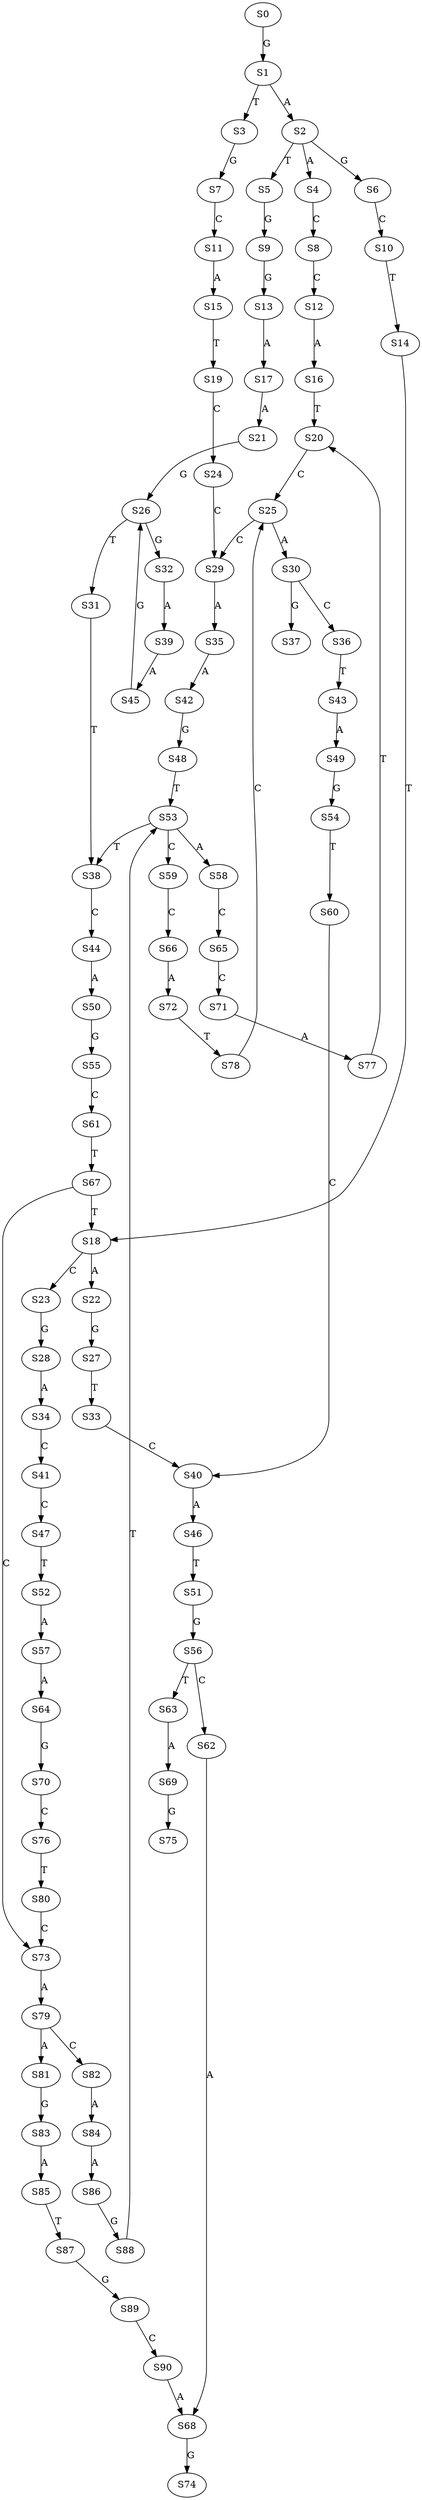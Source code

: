 strict digraph  {
	S0 -> S1 [ label = G ];
	S1 -> S2 [ label = A ];
	S1 -> S3 [ label = T ];
	S2 -> S4 [ label = A ];
	S2 -> S5 [ label = T ];
	S2 -> S6 [ label = G ];
	S3 -> S7 [ label = G ];
	S4 -> S8 [ label = C ];
	S5 -> S9 [ label = G ];
	S6 -> S10 [ label = C ];
	S7 -> S11 [ label = C ];
	S8 -> S12 [ label = C ];
	S9 -> S13 [ label = G ];
	S10 -> S14 [ label = T ];
	S11 -> S15 [ label = A ];
	S12 -> S16 [ label = A ];
	S13 -> S17 [ label = A ];
	S14 -> S18 [ label = T ];
	S15 -> S19 [ label = T ];
	S16 -> S20 [ label = T ];
	S17 -> S21 [ label = A ];
	S18 -> S22 [ label = A ];
	S18 -> S23 [ label = C ];
	S19 -> S24 [ label = C ];
	S20 -> S25 [ label = C ];
	S21 -> S26 [ label = G ];
	S22 -> S27 [ label = G ];
	S23 -> S28 [ label = G ];
	S24 -> S29 [ label = C ];
	S25 -> S29 [ label = C ];
	S25 -> S30 [ label = A ];
	S26 -> S31 [ label = T ];
	S26 -> S32 [ label = G ];
	S27 -> S33 [ label = T ];
	S28 -> S34 [ label = A ];
	S29 -> S35 [ label = A ];
	S30 -> S36 [ label = C ];
	S30 -> S37 [ label = G ];
	S31 -> S38 [ label = T ];
	S32 -> S39 [ label = A ];
	S33 -> S40 [ label = C ];
	S34 -> S41 [ label = C ];
	S35 -> S42 [ label = A ];
	S36 -> S43 [ label = T ];
	S38 -> S44 [ label = C ];
	S39 -> S45 [ label = A ];
	S40 -> S46 [ label = A ];
	S41 -> S47 [ label = C ];
	S42 -> S48 [ label = G ];
	S43 -> S49 [ label = A ];
	S44 -> S50 [ label = A ];
	S45 -> S26 [ label = G ];
	S46 -> S51 [ label = T ];
	S47 -> S52 [ label = T ];
	S48 -> S53 [ label = T ];
	S49 -> S54 [ label = G ];
	S50 -> S55 [ label = G ];
	S51 -> S56 [ label = G ];
	S52 -> S57 [ label = A ];
	S53 -> S38 [ label = T ];
	S53 -> S58 [ label = A ];
	S53 -> S59 [ label = C ];
	S54 -> S60 [ label = T ];
	S55 -> S61 [ label = C ];
	S56 -> S62 [ label = C ];
	S56 -> S63 [ label = T ];
	S57 -> S64 [ label = A ];
	S58 -> S65 [ label = C ];
	S59 -> S66 [ label = C ];
	S60 -> S40 [ label = C ];
	S61 -> S67 [ label = T ];
	S62 -> S68 [ label = A ];
	S63 -> S69 [ label = A ];
	S64 -> S70 [ label = G ];
	S65 -> S71 [ label = C ];
	S66 -> S72 [ label = A ];
	S67 -> S18 [ label = T ];
	S67 -> S73 [ label = C ];
	S68 -> S74 [ label = G ];
	S69 -> S75 [ label = G ];
	S70 -> S76 [ label = C ];
	S71 -> S77 [ label = A ];
	S72 -> S78 [ label = T ];
	S73 -> S79 [ label = A ];
	S76 -> S80 [ label = T ];
	S77 -> S20 [ label = T ];
	S78 -> S25 [ label = C ];
	S79 -> S81 [ label = A ];
	S79 -> S82 [ label = C ];
	S80 -> S73 [ label = C ];
	S81 -> S83 [ label = G ];
	S82 -> S84 [ label = A ];
	S83 -> S85 [ label = A ];
	S84 -> S86 [ label = A ];
	S85 -> S87 [ label = T ];
	S86 -> S88 [ label = G ];
	S87 -> S89 [ label = G ];
	S88 -> S53 [ label = T ];
	S89 -> S90 [ label = C ];
	S90 -> S68 [ label = A ];
}
